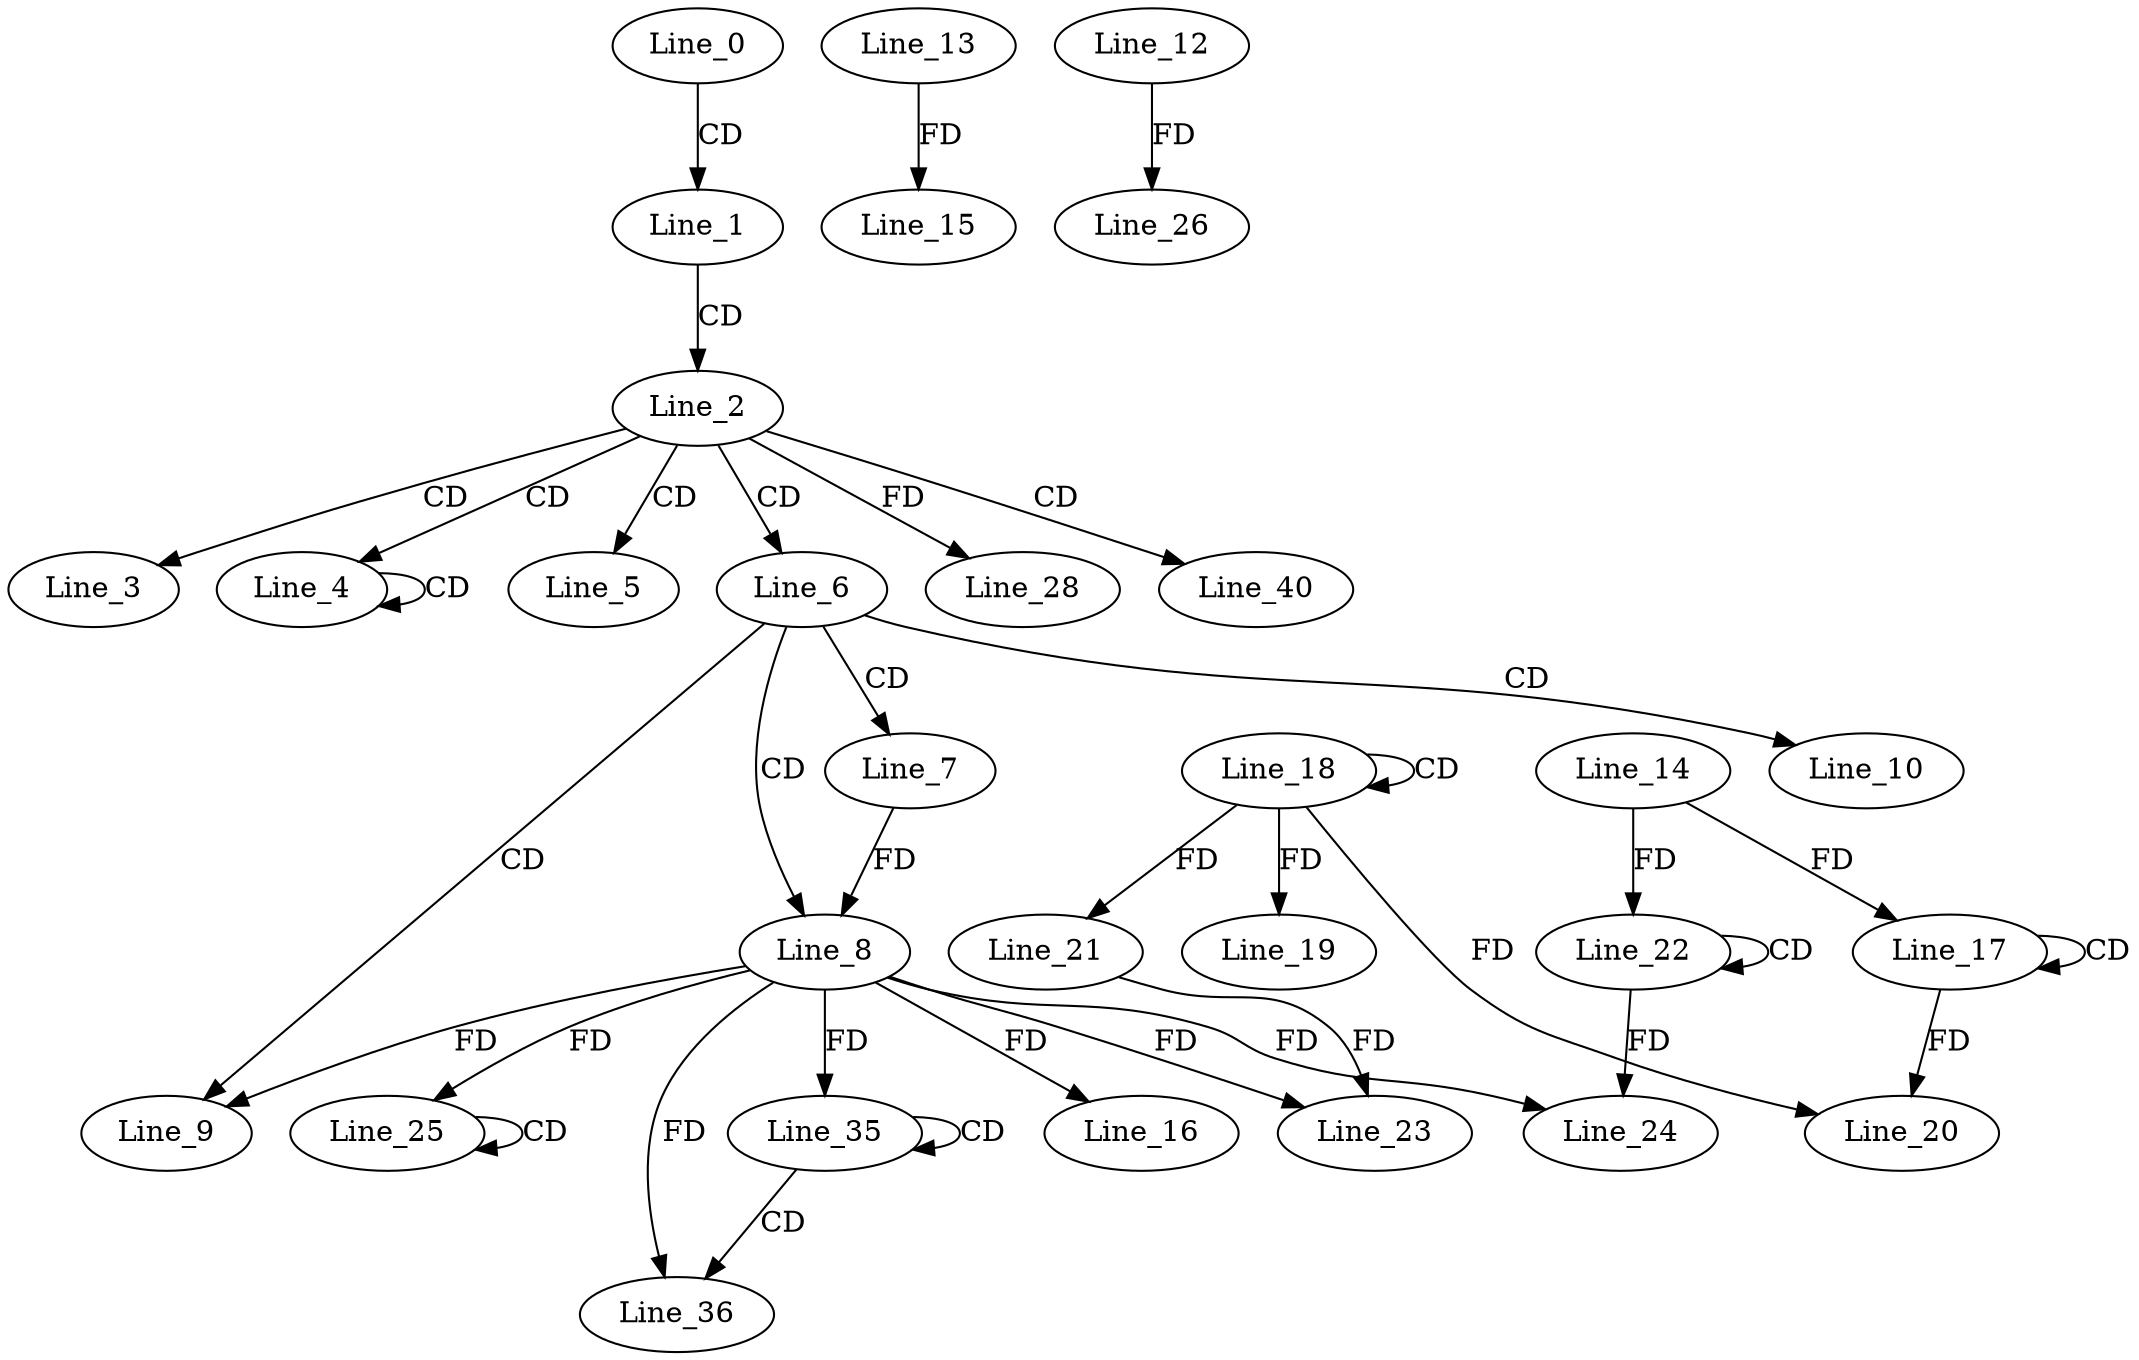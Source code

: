digraph G {
  Line_0;
  Line_1;
  Line_2;
  Line_3;
  Line_4;
  Line_4;
  Line_5;
  Line_6;
  Line_7;
  Line_8;
  Line_8;
  Line_9;
  Line_10;
  Line_13;
  Line_15;
  Line_16;
  Line_17;
  Line_17;
  Line_14;
  Line_17;
  Line_17;
  Line_18;
  Line_18;
  Line_19;
  Line_20;
  Line_21;
  Line_22;
  Line_22;
  Line_23;
  Line_21;
  Line_24;
  Line_25;
  Line_25;
  Line_12;
  Line_26;
  Line_28;
  Line_35;
  Line_35;
  Line_35;
  Line_36;
  Line_40;
  Line_0 -> Line_1 [ label="CD" ];
  Line_1 -> Line_2 [ label="CD" ];
  Line_2 -> Line_3 [ label="CD" ];
  Line_2 -> Line_4 [ label="CD" ];
  Line_4 -> Line_4 [ label="CD" ];
  Line_2 -> Line_5 [ label="CD" ];
  Line_2 -> Line_6 [ label="CD" ];
  Line_6 -> Line_7 [ label="CD" ];
  Line_6 -> Line_8 [ label="CD" ];
  Line_7 -> Line_8 [ label="FD" ];
  Line_6 -> Line_9 [ label="CD" ];
  Line_8 -> Line_9 [ label="FD" ];
  Line_6 -> Line_10 [ label="CD" ];
  Line_13 -> Line_15 [ label="FD" ];
  Line_8 -> Line_16 [ label="FD" ];
  Line_17 -> Line_17 [ label="CD" ];
  Line_14 -> Line_17 [ label="FD" ];
  Line_18 -> Line_18 [ label="CD" ];
  Line_18 -> Line_19 [ label="FD" ];
  Line_18 -> Line_20 [ label="FD" ];
  Line_17 -> Line_20 [ label="FD" ];
  Line_18 -> Line_21 [ label="FD" ];
  Line_22 -> Line_22 [ label="CD" ];
  Line_14 -> Line_22 [ label="FD" ];
  Line_8 -> Line_23 [ label="FD" ];
  Line_21 -> Line_23 [ label="FD" ];
  Line_8 -> Line_24 [ label="FD" ];
  Line_22 -> Line_24 [ label="FD" ];
  Line_25 -> Line_25 [ label="CD" ];
  Line_8 -> Line_25 [ label="FD" ];
  Line_12 -> Line_26 [ label="FD" ];
  Line_2 -> Line_28 [ label="FD" ];
  Line_35 -> Line_35 [ label="CD" ];
  Line_8 -> Line_35 [ label="FD" ];
  Line_35 -> Line_36 [ label="CD" ];
  Line_8 -> Line_36 [ label="FD" ];
  Line_2 -> Line_40 [ label="CD" ];
}
